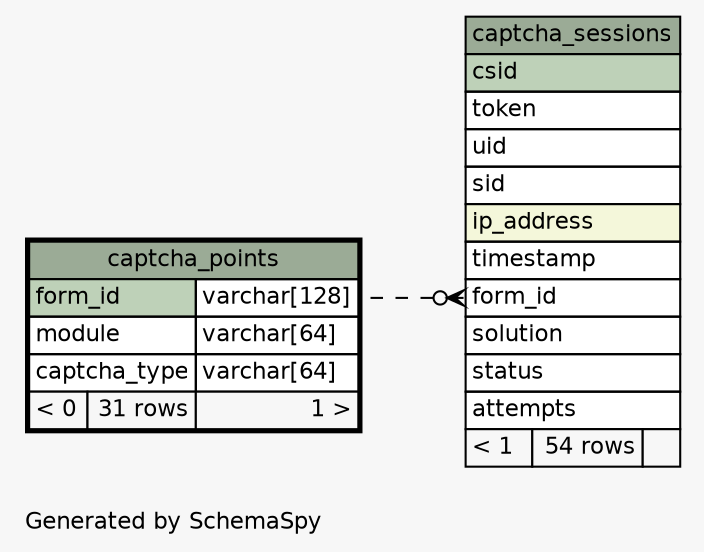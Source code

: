 // dot 2.30.1 on Mac OS X 10.8.3
// SchemaSpy rev 590
digraph "impliedTwoDegreesRelationshipsDiagram" {
  graph [
    rankdir="RL"
    bgcolor="#f7f7f7"
    label="\nGenerated by SchemaSpy"
    labeljust="l"
    nodesep="0.18"
    ranksep="0.46"
    fontname="Helvetica"
    fontsize="11"
  ];
  node [
    fontname="Helvetica"
    fontsize="11"
    shape="plaintext"
  ];
  edge [
    arrowsize="0.8"
  ];
  "captcha_sessions":"form_id":w -> "captcha_points":"form_id.type":e [arrowhead=none dir=back arrowtail=crowodot style=dashed];
  "captcha_points" [
    label=<
    <TABLE BORDER="2" CELLBORDER="1" CELLSPACING="0" BGCOLOR="#ffffff">
      <TR><TD COLSPAN="3" BGCOLOR="#9bab96" ALIGN="CENTER">captcha_points</TD></TR>
      <TR><TD PORT="form_id" COLSPAN="2" BGCOLOR="#bed1b8" ALIGN="LEFT">form_id</TD><TD PORT="form_id.type" ALIGN="LEFT">varchar[128]</TD></TR>
      <TR><TD PORT="module" COLSPAN="2" ALIGN="LEFT">module</TD><TD PORT="module.type" ALIGN="LEFT">varchar[64]</TD></TR>
      <TR><TD PORT="captcha_type" COLSPAN="2" ALIGN="LEFT">captcha_type</TD><TD PORT="captcha_type.type" ALIGN="LEFT">varchar[64]</TD></TR>
      <TR><TD ALIGN="LEFT" BGCOLOR="#f7f7f7">&lt; 0</TD><TD ALIGN="RIGHT" BGCOLOR="#f7f7f7">31 rows</TD><TD ALIGN="RIGHT" BGCOLOR="#f7f7f7">1 &gt;</TD></TR>
    </TABLE>>
    URL="captcha_points.html"
    tooltip="captcha_points"
  ];
  "captcha_sessions" [
    label=<
    <TABLE BORDER="0" CELLBORDER="1" CELLSPACING="0" BGCOLOR="#ffffff">
      <TR><TD COLSPAN="3" BGCOLOR="#9bab96" ALIGN="CENTER">captcha_sessions</TD></TR>
      <TR><TD PORT="csid" COLSPAN="3" BGCOLOR="#bed1b8" ALIGN="LEFT">csid</TD></TR>
      <TR><TD PORT="token" COLSPAN="3" ALIGN="LEFT">token</TD></TR>
      <TR><TD PORT="uid" COLSPAN="3" ALIGN="LEFT">uid</TD></TR>
      <TR><TD PORT="sid" COLSPAN="3" ALIGN="LEFT">sid</TD></TR>
      <TR><TD PORT="ip_address" COLSPAN="3" BGCOLOR="#f4f7da" ALIGN="LEFT">ip_address</TD></TR>
      <TR><TD PORT="timestamp" COLSPAN="3" ALIGN="LEFT">timestamp</TD></TR>
      <TR><TD PORT="form_id" COLSPAN="3" ALIGN="LEFT">form_id</TD></TR>
      <TR><TD PORT="solution" COLSPAN="3" ALIGN="LEFT">solution</TD></TR>
      <TR><TD PORT="status" COLSPAN="3" ALIGN="LEFT">status</TD></TR>
      <TR><TD PORT="attempts" COLSPAN="3" ALIGN="LEFT">attempts</TD></TR>
      <TR><TD ALIGN="LEFT" BGCOLOR="#f7f7f7">&lt; 1</TD><TD ALIGN="RIGHT" BGCOLOR="#f7f7f7">54 rows</TD><TD ALIGN="RIGHT" BGCOLOR="#f7f7f7">  </TD></TR>
    </TABLE>>
    URL="captcha_sessions.html"
    tooltip="captcha_sessions"
  ];
}
